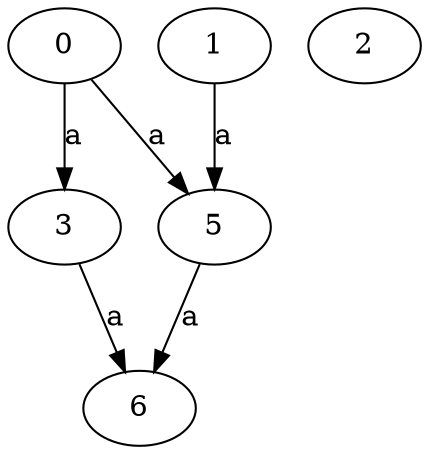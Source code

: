 strict digraph  {
0;
3;
1;
5;
2;
6;
0 -> 3  [label=a];
0 -> 5  [label=a];
3 -> 6  [label=a];
1 -> 5  [label=a];
5 -> 6  [label=a];
}
